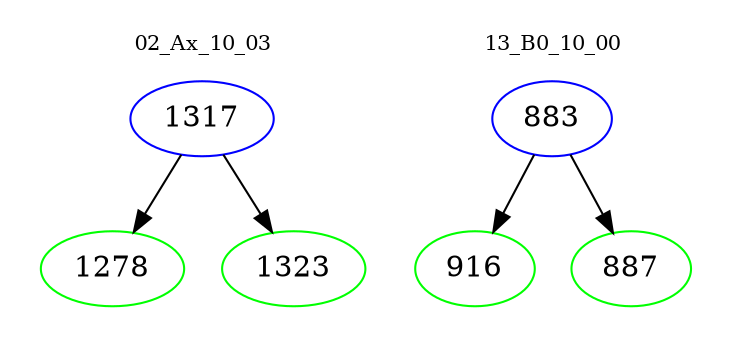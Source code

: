 digraph{
subgraph cluster_0 {
color = white
label = "02_Ax_10_03";
fontsize=10;
T0_1317 [label="1317", color="blue"]
T0_1317 -> T0_1278 [color="black"]
T0_1278 [label="1278", color="green"]
T0_1317 -> T0_1323 [color="black"]
T0_1323 [label="1323", color="green"]
}
subgraph cluster_1 {
color = white
label = "13_B0_10_00";
fontsize=10;
T1_883 [label="883", color="blue"]
T1_883 -> T1_916 [color="black"]
T1_916 [label="916", color="green"]
T1_883 -> T1_887 [color="black"]
T1_887 [label="887", color="green"]
}
}

